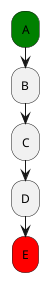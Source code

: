 /'

Tutorial - Simple Sequence Definition
  
'/

@startuml 
      #green:A;
      :B;
      :C;
      :D;
      #red:E;
@enduml